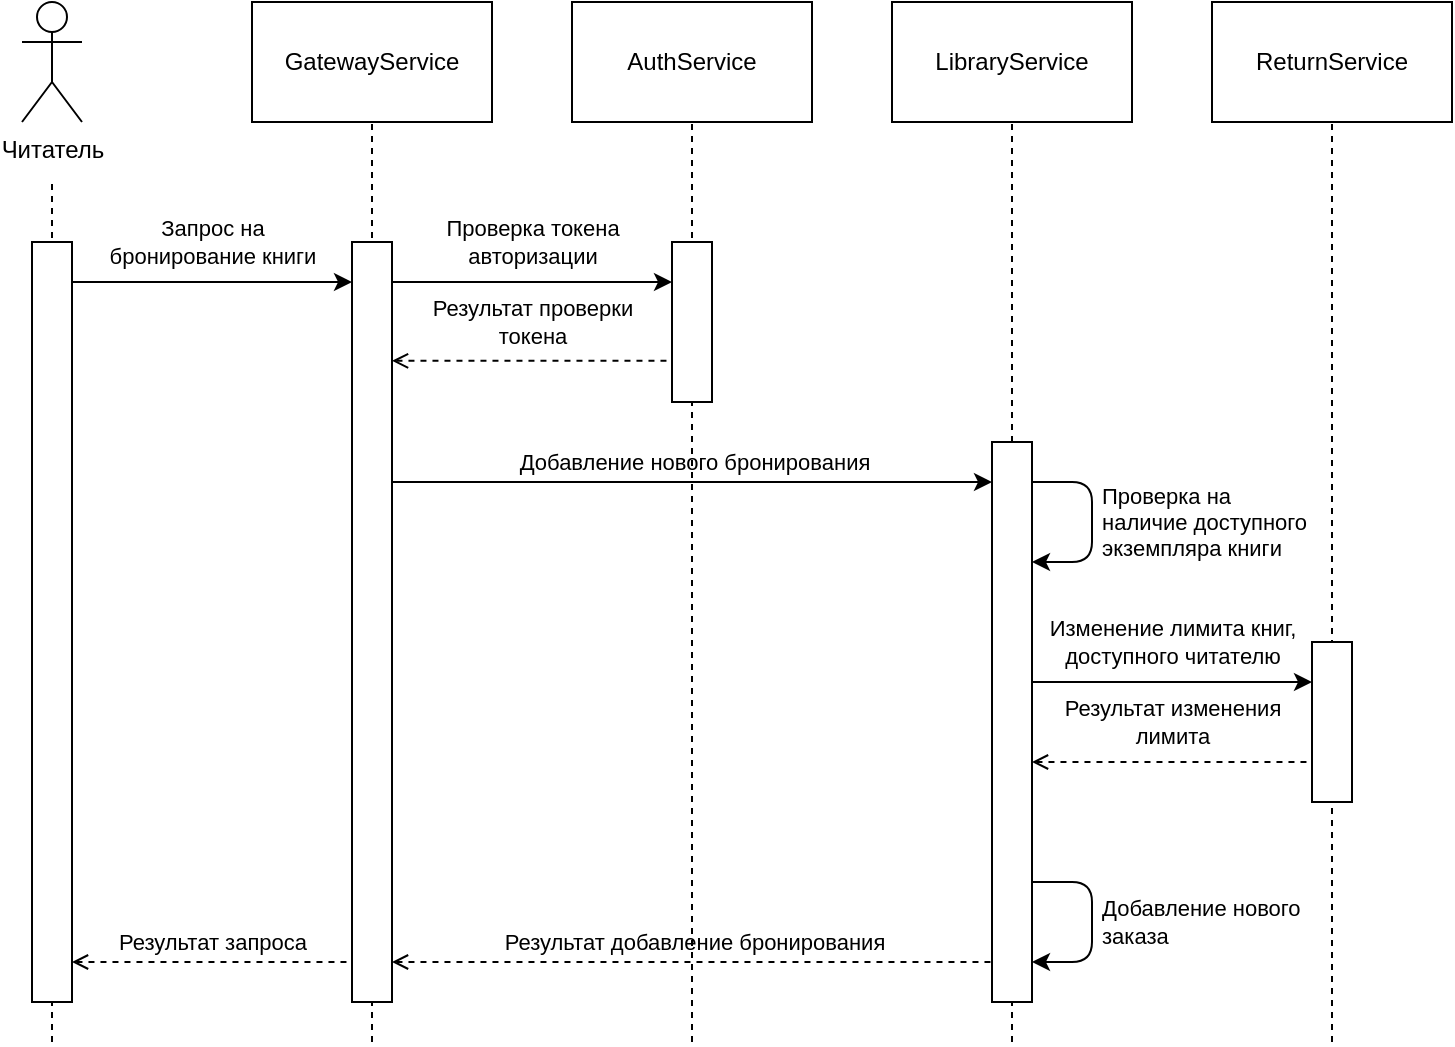 <mxfile version="14.6.13" type="device"><diagram id="RVRvGXG0RCsftaXjRqcX" name="Page-1"><mxGraphModel dx="1086" dy="926" grid="1" gridSize="10" guides="1" tooltips="1" connect="1" arrows="1" fold="1" page="1" pageScale="1" pageWidth="827" pageHeight="1169" math="0" shadow="0"><root><mxCell id="0"/><mxCell id="1" parent="0"/><mxCell id="iawwBjDpLsOtYFc2O_PW-2" value="" style="endArrow=none;dashed=1;html=1;startArrow=none;labelBackgroundColor=none;" parent="1" edge="1"><mxGeometry width="50" height="50" relative="1" as="geometry"><mxPoint x="160" y="540" as="sourcePoint"/><mxPoint x="160" y="110" as="targetPoint"/></mxGeometry></mxCell><mxCell id="iawwBjDpLsOtYFc2O_PW-3" value="" style="endArrow=none;dashed=1;html=1;labelBackgroundColor=none;" parent="1" edge="1"><mxGeometry width="50" height="50" relative="1" as="geometry"><mxPoint x="320" y="540" as="sourcePoint"/><mxPoint x="320.0" y="80" as="targetPoint"/></mxGeometry></mxCell><mxCell id="iawwBjDpLsOtYFc2O_PW-4" value="" style="endArrow=none;dashed=1;html=1;startArrow=none;labelBackgroundColor=none;" parent="1" edge="1"><mxGeometry width="50" height="50" relative="1" as="geometry"><mxPoint x="480" y="540" as="sourcePoint"/><mxPoint x="480.0" y="80" as="targetPoint"/></mxGeometry></mxCell><mxCell id="iawwBjDpLsOtYFc2O_PW-6" value="Читатель" style="shape=umlActor;verticalLabelPosition=bottom;verticalAlign=top;html=1;outlineConnect=0;labelBackgroundColor=none;fillColor=none;" parent="1" vertex="1"><mxGeometry x="145" y="20" width="30" height="60" as="geometry"/></mxCell><mxCell id="iawwBjDpLsOtYFc2O_PW-7" value="GatewayService" style="rounded=0;whiteSpace=wrap;html=1;labelBackgroundColor=none;fillColor=none;" parent="1" vertex="1"><mxGeometry x="260" y="20" width="120" height="60" as="geometry"/></mxCell><mxCell id="iawwBjDpLsOtYFc2O_PW-8" value="AuthService" style="rounded=0;whiteSpace=wrap;html=1;labelBackgroundColor=none;fillColor=none;" parent="1" vertex="1"><mxGeometry x="420" y="20" width="120" height="60" as="geometry"/></mxCell><mxCell id="iawwBjDpLsOtYFc2O_PW-10" value="" style="rounded=0;whiteSpace=wrap;html=1;labelBackgroundColor=none;" parent="1" vertex="1"><mxGeometry x="310" y="140" width="20" height="380" as="geometry"/></mxCell><mxCell id="iawwBjDpLsOtYFc2O_PW-12" value="" style="rounded=0;whiteSpace=wrap;html=1;labelBackgroundColor=none;" parent="1" vertex="1"><mxGeometry x="150" y="140" width="20" height="380" as="geometry"/></mxCell><mxCell id="iawwBjDpLsOtYFc2O_PW-15" value="" style="endArrow=classic;html=1;labelBackgroundColor=none;" parent="1" edge="1"><mxGeometry width="50" height="50" relative="1" as="geometry"><mxPoint x="170" y="160" as="sourcePoint"/><mxPoint x="310" y="160" as="targetPoint"/></mxGeometry></mxCell><mxCell id="iawwBjDpLsOtYFc2O_PW-16" value="Запрос на&lt;br&gt;бронирование книги" style="edgeLabel;html=1;align=center;verticalAlign=middle;resizable=0;points=[];labelBackgroundColor=none;" parent="iawwBjDpLsOtYFc2O_PW-15" vertex="1" connectable="0"><mxGeometry x="-0.242" y="1" relative="1" as="geometry"><mxPoint x="17" y="-19" as="offset"/></mxGeometry></mxCell><mxCell id="iawwBjDpLsOtYFc2O_PW-17" value="" style="endArrow=classic;html=1;labelBackgroundColor=none;" parent="1" edge="1"><mxGeometry width="50" height="50" relative="1" as="geometry"><mxPoint x="330" y="160" as="sourcePoint"/><mxPoint x="470" y="160" as="targetPoint"/></mxGeometry></mxCell><mxCell id="iawwBjDpLsOtYFc2O_PW-18" value="Проверка токена&lt;br&gt;авторизации" style="edgeLabel;html=1;align=center;verticalAlign=middle;resizable=0;points=[];labelBackgroundColor=none;" parent="iawwBjDpLsOtYFc2O_PW-17" vertex="1" connectable="0"><mxGeometry x="-0.242" y="1" relative="1" as="geometry"><mxPoint x="17" y="-19" as="offset"/></mxGeometry></mxCell><mxCell id="iawwBjDpLsOtYFc2O_PW-19" value="" style="rounded=0;whiteSpace=wrap;html=1;labelBackgroundColor=none;" parent="1" vertex="1"><mxGeometry x="470" y="140" width="20" height="80" as="geometry"/></mxCell><mxCell id="iawwBjDpLsOtYFc2O_PW-20" value="" style="endArrow=none;dashed=1;html=1;startArrow=open;startFill=0;labelBackgroundColor=none;" parent="1" edge="1"><mxGeometry width="50" height="50" relative="1" as="geometry"><mxPoint x="330" y="199.43" as="sourcePoint"/><mxPoint x="470" y="199.43" as="targetPoint"/></mxGeometry></mxCell><mxCell id="iawwBjDpLsOtYFc2O_PW-21" value="Результат проверки&lt;br&gt;токена" style="edgeLabel;html=1;align=center;verticalAlign=middle;resizable=0;points=[];labelBackgroundColor=none;" parent="iawwBjDpLsOtYFc2O_PW-20" vertex="1" connectable="0"><mxGeometry x="-0.543" y="-1" relative="1" as="geometry"><mxPoint x="38" y="-21" as="offset"/></mxGeometry></mxCell><mxCell id="iawwBjDpLsOtYFc2O_PW-22" value="" style="endArrow=classic;html=1;labelBackgroundColor=none;" parent="1" edge="1"><mxGeometry width="50" height="50" relative="1" as="geometry"><mxPoint x="330" y="260" as="sourcePoint"/><mxPoint x="630" y="260" as="targetPoint"/></mxGeometry></mxCell><mxCell id="iawwBjDpLsOtYFc2O_PW-23" value="Добавление нового бронирования" style="edgeLabel;html=1;align=center;verticalAlign=middle;resizable=0;points=[];labelBackgroundColor=none;" parent="iawwBjDpLsOtYFc2O_PW-22" vertex="1" connectable="0"><mxGeometry x="-0.242" y="1" relative="1" as="geometry"><mxPoint x="37" y="-9" as="offset"/></mxGeometry></mxCell><mxCell id="iawwBjDpLsOtYFc2O_PW-27" value="" style="endArrow=none;dashed=1;html=1;startArrow=open;startFill=0;labelBackgroundColor=none;" parent="1" edge="1"><mxGeometry width="50" height="50" relative="1" as="geometry"><mxPoint x="330" y="500" as="sourcePoint"/><mxPoint x="630" y="500" as="targetPoint"/></mxGeometry></mxCell><mxCell id="iawwBjDpLsOtYFc2O_PW-28" value="Результат добавление бронирования" style="edgeLabel;html=1;align=center;verticalAlign=middle;resizable=0;points=[];labelBackgroundColor=none;" parent="iawwBjDpLsOtYFc2O_PW-27" vertex="1" connectable="0"><mxGeometry x="-0.543" y="-1" relative="1" as="geometry"><mxPoint x="82" y="-11" as="offset"/></mxGeometry></mxCell><mxCell id="iawwBjDpLsOtYFc2O_PW-30" value="" style="endArrow=none;dashed=1;html=1;startArrow=open;startFill=0;labelBackgroundColor=none;" parent="1" edge="1"><mxGeometry width="50" height="50" relative="1" as="geometry"><mxPoint x="170" y="500" as="sourcePoint"/><mxPoint x="310" y="500" as="targetPoint"/></mxGeometry></mxCell><mxCell id="iawwBjDpLsOtYFc2O_PW-31" value="Результат запроса" style="edgeLabel;html=1;align=center;verticalAlign=middle;resizable=0;points=[];labelBackgroundColor=none;" parent="iawwBjDpLsOtYFc2O_PW-30" vertex="1" connectable="0"><mxGeometry x="-0.543" y="-1" relative="1" as="geometry"><mxPoint x="38" y="-11" as="offset"/></mxGeometry></mxCell><mxCell id="iawwBjDpLsOtYFc2O_PW-32" value="" style="endArrow=none;dashed=1;html=1;startArrow=none;labelBackgroundColor=none;" parent="1" edge="1"><mxGeometry width="50" height="50" relative="1" as="geometry"><mxPoint x="640" y="540" as="sourcePoint"/><mxPoint x="640" y="80" as="targetPoint"/></mxGeometry></mxCell><mxCell id="iawwBjDpLsOtYFc2O_PW-33" value="LibraryService" style="rounded=0;whiteSpace=wrap;html=1;labelBackgroundColor=none;fillColor=none;" parent="1" vertex="1"><mxGeometry x="580" y="20" width="120" height="60" as="geometry"/></mxCell><mxCell id="iawwBjDpLsOtYFc2O_PW-34" value="" style="rounded=0;whiteSpace=wrap;html=1;labelBackgroundColor=none;" parent="1" vertex="1"><mxGeometry x="630" y="240" width="20" height="280" as="geometry"/></mxCell><mxCell id="iawwBjDpLsOtYFc2O_PW-35" value="" style="endArrow=classic;html=1;labelBackgroundColor=none;" parent="1" edge="1"><mxGeometry width="50" height="50" relative="1" as="geometry"><mxPoint x="650" y="260" as="sourcePoint"/><mxPoint x="650" y="300" as="targetPoint"/><Array as="points"><mxPoint x="680" y="260"/><mxPoint x="680" y="300"/></Array></mxGeometry></mxCell><mxCell id="iawwBjDpLsOtYFc2O_PW-38" value="Проверка на&lt;br&gt;наличие доступного&lt;br&gt;экземпляра книги" style="edgeLabel;html=1;align=left;verticalAlign=middle;resizable=0;points=[];labelBackgroundColor=none;" parent="iawwBjDpLsOtYFc2O_PW-35" vertex="1" connectable="0"><mxGeometry x="-0.062" y="-1" relative="1" as="geometry"><mxPoint x="4" y="3" as="offset"/></mxGeometry></mxCell><mxCell id="iawwBjDpLsOtYFc2O_PW-36" value="" style="endArrow=none;dashed=1;html=1;startArrow=none;labelBackgroundColor=none;" parent="1" edge="1"><mxGeometry width="50" height="50" relative="1" as="geometry"><mxPoint x="800" y="540" as="sourcePoint"/><mxPoint x="800" y="80" as="targetPoint"/></mxGeometry></mxCell><mxCell id="iawwBjDpLsOtYFc2O_PW-37" value="ReturnService" style="rounded=0;whiteSpace=wrap;html=1;labelBackgroundColor=none;fillColor=none;" parent="1" vertex="1"><mxGeometry x="740" y="20" width="120" height="60" as="geometry"/></mxCell><mxCell id="iawwBjDpLsOtYFc2O_PW-39" value="" style="endArrow=classic;html=1;labelBackgroundColor=none;" parent="1" edge="1"><mxGeometry width="50" height="50" relative="1" as="geometry"><mxPoint x="650" y="360" as="sourcePoint"/><mxPoint x="790" y="360" as="targetPoint"/></mxGeometry></mxCell><mxCell id="iawwBjDpLsOtYFc2O_PW-40" value="Изменение лимита книг,&lt;br&gt;доступного читателю" style="edgeLabel;html=1;align=center;verticalAlign=middle;resizable=0;points=[];labelBackgroundColor=none;" parent="iawwBjDpLsOtYFc2O_PW-39" vertex="1" connectable="0"><mxGeometry x="-0.242" y="1" relative="1" as="geometry"><mxPoint x="17" y="-19" as="offset"/></mxGeometry></mxCell><mxCell id="iawwBjDpLsOtYFc2O_PW-41" value="" style="rounded=0;whiteSpace=wrap;html=1;labelBackgroundColor=none;" parent="1" vertex="1"><mxGeometry x="790" y="340" width="20" height="80" as="geometry"/></mxCell><mxCell id="iawwBjDpLsOtYFc2O_PW-42" value="" style="endArrow=none;dashed=1;html=1;startArrow=open;startFill=0;labelBackgroundColor=none;" parent="1" edge="1"><mxGeometry width="50" height="50" relative="1" as="geometry"><mxPoint x="650" y="400.0" as="sourcePoint"/><mxPoint x="790" y="400.0" as="targetPoint"/></mxGeometry></mxCell><mxCell id="iawwBjDpLsOtYFc2O_PW-43" value="Результат изменения&lt;br&gt;лимита" style="edgeLabel;html=1;align=center;verticalAlign=middle;resizable=0;points=[];labelBackgroundColor=none;" parent="iawwBjDpLsOtYFc2O_PW-42" vertex="1" connectable="0"><mxGeometry x="-0.543" y="-1" relative="1" as="geometry"><mxPoint x="38" y="-21" as="offset"/></mxGeometry></mxCell><mxCell id="iawwBjDpLsOtYFc2O_PW-44" value="" style="endArrow=classic;html=1;labelBackgroundColor=none;" parent="1" edge="1"><mxGeometry width="50" height="50" relative="1" as="geometry"><mxPoint x="650" y="460" as="sourcePoint"/><mxPoint x="650" y="500" as="targetPoint"/><Array as="points"><mxPoint x="680" y="460"/><mxPoint x="680" y="500"/></Array></mxGeometry></mxCell><mxCell id="iawwBjDpLsOtYFc2O_PW-45" value="Добавление нового&lt;br&gt;заказа" style="edgeLabel;html=1;align=left;verticalAlign=middle;resizable=0;points=[];labelBackgroundColor=none;" parent="iawwBjDpLsOtYFc2O_PW-44" vertex="1" connectable="0"><mxGeometry x="-0.062" y="-1" relative="1" as="geometry"><mxPoint x="4" y="3" as="offset"/></mxGeometry></mxCell></root></mxGraphModel></diagram></mxfile>